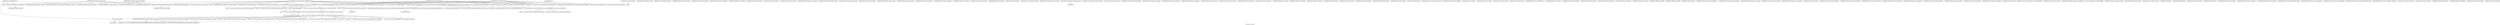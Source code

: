 digraph "Call graph: fix_setforce.ll" {
	label="Call graph: fix_setforce.ll";

	Node0x5605d9e0c8f0 [shape=record,label="{_ZN9LAMMPS_NS11FixSetForceC2EPNS_6LAMMPSEiPPc}"];
	Node0x5605d9e0c8f0 -> Node0x5605d9d22bf0;
	Node0x5605d9e0c8f0 -> Node0x5605d9d21550;
	Node0x5605d9e0c8f0 -> Node0x5605d9da0b10;
	Node0x5605d9e0c8f0 -> Node0x5605d9d22d90;
	Node0x5605d9e0c8f0 -> Node0x5605d9e00b20;
	Node0x5605d9e0c8f0 -> Node0x5605d9d82e40;
	Node0x5605d9e0c8f0 -> Node0x5605d9d20eb0;
	Node0x5605d9e0c8f0 -> Node0x5605d9e0c930;
	Node0x5605d9e0c8f0 -> Node0x5605d9d5a790;
	Node0x5605d9e0c8f0 -> Node0x5605d9d222c0;
	Node0x5605d9e0c8f0 -> Node0x5605d9da0640;
	Node0x5605d9e0c8f0 -> Node0x5605d9e0cbd0;
	Node0x5605d9e0c8f0 -> Node0x5605d9dbe4e0;
	Node0x5605d9e0c8f0 -> Node0x5605d9d21fd0;
	Node0x5605d9d22bf0 [shape=record,label="{_ZN9LAMMPS_NS3FixC2EPNS_6LAMMPSEiPPc}"];
	Node0x5605d9d82e40 [shape=record,label="{_ZN9LAMMPS_NS5utils16missing_cmd_argsERKNSt7__cxx1112basic_stringIcSt11char_traitsIcESaIcEEEiS8_PNS_5ErrorE}"];
	Node0x5605d9d21550 [shape=record,label="{_ZNSaIcEC1Ev}"];
	Node0x5605d9da0b10 [shape=record,label="{_ZNSt7__cxx1112basic_stringIcSt11char_traitsIcESaIcEEC2IS3_EEPKcRKS3_}"];
	Node0x5605d9da0b10 -> Node0x5605d9d22d00;
	Node0x5605d9da0b10 -> Node0x5605d9d21a80;
	Node0x5605d9da0b10 -> Node0x5605d9d574b0;
	Node0x5605d9da0b10 -> Node0x5605d9d3efa0;
	Node0x5605d9da0b10 -> Node0x5605d9d3a5a0;
	Node0x5605d9d455f0 [shape=record,label="{__gxx_personality_v0}"];
	Node0x5605d9d20eb0 [shape=record,label="{_ZNSt7__cxx1112basic_stringIcSt11char_traitsIcESaIcEED1Ev}"];
	Node0x5605d9e0c930 [shape=record,label="{_ZNSaIcED1Ev}"];
	Node0x5605d9d21fd0 [shape=record,label="{_ZN9LAMMPS_NS5utils8strmatchERKNSt7__cxx1112basic_stringIcSt11char_traitsIcESaIcEEES8_}"];
	Node0x5605d9d222c0 [shape=record,label="{_ZN9LAMMPS_NS5utils6strdupERKNSt7__cxx1112basic_stringIcSt11char_traitsIcESaIcEEE}"];
	Node0x5605d9e0cbd0 [shape=record,label="{strcmp}"];
	Node0x5605d9dbe4e0 [shape=record,label="{_ZN9LAMMPS_NS5utils7numericEPKciS2_bPNS_6LAMMPSE}"];
	Node0x5605d9da0640 [shape=record,label="{_ZNK9LAMMPS_NS6Domain16get_region_by_idERKNSt7__cxx1112basic_stringIcSt11char_traitsIcESaIcEEE}"];
	Node0x5605d9d5a790 [shape=record,label="{_ZN9LAMMPS_NS5Error3allIJRPcEEEvRKNSt7__cxx1112basic_stringIcSt11char_traitsIcESaIcEEEiSB_DpOT_}"];
	Node0x5605d9d5a790 -> Node0x5605d9d403e0;
	Node0x5605d9d5a790 -> Node0x5605d9d416e0;
	Node0x5605d9d5a790 -> Node0x5605d9d428a0;
	Node0x5605d9e00b20 [shape=record,label="{_ZN9LAMMPS_NS6Memory6createIdEEPPT_RS4_iiPKc}"];
	Node0x5605d9e00b20 -> Node0x5605d9d44020;
	Node0x5605d9d22d90 [shape=record,label="{_ZN9LAMMPS_NS3FixD2Ev}"];
	Node0x5605d9d45130 [shape=record,label="{_ZN9LAMMPS_NS11FixSetForceD2Ev}"];
	Node0x5605d9d45130 -> Node0x5605d9d457c0;
	Node0x5605d9d45130 -> Node0x5605d9d490a0;
	Node0x5605d9d45130 -> Node0x5605d9d22d90;
	Node0x5605d9d45130 -> Node0x5605d9d47db0;
	Node0x5605d9d457c0 [shape=record,label="{_ZdaPv}"];
	Node0x5605d9d47db0 [shape=record,label="{_ZN9LAMMPS_NS6Memory7destroyIdEEvRPPT_}"];
	Node0x5605d9d47db0 -> Node0x5605d9d4a150;
	Node0x5605d9d490a0 [shape=record,label="{__clang_call_terminate}"];
	Node0x5605d9d490a0 -> Node0x5605d9d4d5c0;
	Node0x5605d9d490a0 -> Node0x5605d9d4eca0;
	Node0x5605d9d4d5c0 [shape=record,label="{__cxa_begin_catch}"];
	Node0x5605d9d4eca0 [shape=record,label="{_ZSt9terminatev}"];
	Node0x5605d9d5e370 [shape=record,label="{_ZN9LAMMPS_NS11FixSetForceD0Ev}"];
	Node0x5605d9d5e370 -> Node0x5605d9d52380;
	Node0x5605d9d67c50 [shape=record,label="{_ZN9LAMMPS_NS3Fix13update_arraysEii}"];
	Node0x5605d9d52380 [shape=record,label="{_ZdlPv}"];
	Node0x5605d9d53050 [shape=record,label="{_ZN9LAMMPS_NS11FixSetForce7setmaskEv}"];
	Node0x5605d9d54270 [shape=record,label="{_ZN9LAMMPS_NS11FixSetForce4initEv}"];
	Node0x5605d9d54270 -> Node0x5605d9d54cc0;
	Node0x5605d9d54270 -> Node0x5605d9d21550;
	Node0x5605d9d54270 -> Node0x5605d9da0b10;
	Node0x5605d9d54270 -> Node0x5605d9e0c930;
	Node0x5605d9d54270 -> Node0x5605d9d20eb0;
	Node0x5605d9d54270 -> Node0x5605d9d5a790;
	Node0x5605d9d54270 -> Node0x5605d9d59200;
	Node0x5605d9d54270 -> Node0x5605d9d58910;
	Node0x5605d9d54270 -> Node0x5605d9d21fd0;
	Node0x5605d9d54270 -> Node0x5605d9da0640;
	Node0x5605d9d54270 -> Node0x5605d9d57690;
	Node0x5605d9d54270 -> Node0x5605d9d57050;
	Node0x5605d9d54cc0 [shape=record,label="{_ZN9LAMMPS_NS8Variable4findEPKc}"];
	Node0x5605d9d57050 [shape=record,label="{_ZN9LAMMPS_NS8Variable10equalstyleEi}"];
	Node0x5605d9d57690 [shape=record,label="{_ZN9LAMMPS_NS8Variable9atomstyleEi}"];
	Node0x5605d9d58910 [shape=record,label="{__dynamic_cast}"];
	Node0x5605d9d59200 [shape=record,label="{_ZN9LAMMPS_NS5Error3allERKNSt7__cxx1112basic_stringIcSt11char_traitsIcESaIcEEEiS8_}"];
	Node0x5605d9d5f790 [shape=record,label="{_ZN9LAMMPS_NS11FixSetForce5setupEi}"];
	Node0x5605d9d5f790 -> Node0x5605d9d21550;
	Node0x5605d9d5f790 -> Node0x5605d9da0b10;
	Node0x5605d9d5f790 -> Node0x5605d9d614f0;
	Node0x5605d9d5f790 -> Node0x5605d9d58910;
	Node0x5605d9d5f790 -> Node0x5605d9d21fd0;
	Node0x5605d9d5f790 -> Node0x5605d9d20eb0;
	Node0x5605d9d5f790 -> Node0x5605d9e0c930;
	Node0x5605d9d5f790 -> Node0x5605d9d603f0;
	Node0x5605d9d9f840 [shape=record,label="{_ZN9LAMMPS_NS3Fix13unpack_borderEiiPd}"];
	Node0x5605d9da0c20 [shape=record,label="{_ZN9LAMMPS_NS3Fix13pack_exchangeEiPd}"];
	Node0x5605d9da0ed0 [shape=record,label="{_ZN9LAMMPS_NS3Fix15unpack_exchangeEiPd}"];
	Node0x5605d9da1740 [shape=record,label="{_ZN9LAMMPS_NS3Fix12pack_restartEiPd}"];
	Node0x5605d9da3b90 [shape=record,label="{_ZN9LAMMPS_NS3Fix14unpack_restartEii}"];
	Node0x5605d9da5520 [shape=record,label="{_ZN9LAMMPS_NS3Fix12size_restartEi}"];
	Node0x5605d9da9030 [shape=record,label="{_ZN9LAMMPS_NS3Fix15maxsize_restartEv}"];
	Node0x5605d9dad810 [shape=record,label="{_ZN9LAMMPS_NS3Fix21setup_pre_force_respaEii}"];
	Node0x5605d9daf360 [shape=record,label="{_ZN9LAMMPS_NS3Fix23initial_integrate_respaEiii}"];
	Node0x5605d9db3540 [shape=record,label="{_ZN9LAMMPS_NS3Fix20post_integrate_respaEii}"];
	Node0x5605d9dbc4d0 [shape=record,label="{_ZN9LAMMPS_NS3Fix15pre_force_respaEiii}"];
	Node0x5605d9dbca10 [shape=record,label="{_ZN9LAMMPS_NS3Fix21final_integrate_respaEii}"];
	Node0x5605d9dfa640 [shape=record,label="{_ZN9LAMMPS_NS3Fix16min_pre_exchangeEv}"];
	Node0x5605d9dc39f0 [shape=record,label="{_ZN9LAMMPS_NS3Fix16min_pre_neighborEv}"];
	Node0x5605d9dc8350 [shape=record,label="{_ZN9LAMMPS_NS3Fix17min_post_neighborEv}"];
	Node0x5605d9dc93d0 [shape=record,label="{_ZN9LAMMPS_NS3Fix13min_pre_forceEi}"];
	Node0x5605d9dcc320 [shape=record,label="{_ZN9LAMMPS_NS3Fix15min_pre_reverseEii}"];
	Node0x5605d9dcdc00 [shape=record,label="{_ZN9LAMMPS_NS3Fix10min_energyEPd}"];
	Node0x5605d9dcfa20 [shape=record,label="{_ZN9LAMMPS_NS3Fix9min_storeEv}"];
	Node0x5605d9d603f0 [shape=record,label="{_ZN9LAMMPS_NS5Respa13copy_flevel_fEi}"];
	Node0x5605d9d614f0 [shape=record,label="{_ZN9LAMMPS_NS5Respa13copy_f_flevelEi}"];
	Node0x5605d9d630e0 [shape=record,label="{_ZN9LAMMPS_NS11FixSetForce9min_setupEi}"];
	Node0x5605d9d677f0 [shape=record,label="{_ZN9LAMMPS_NS11FixSetForce10post_forceEi}"];
	Node0x5605d9d677f0 -> Node0x5605d9d68f70;
	Node0x5605d9d677f0 -> Node0x5605d9d47db0;
	Node0x5605d9d677f0 -> Node0x5605d9e00b20;
	Node0x5605d9d677f0 -> Node0x5605d9d6a0f0;
	Node0x5605d9d677f0 -> Node0x5605d9d6a9d0;
	Node0x5605d9d677f0 -> Node0x5605d9d6bee0;
	Node0x5605d9d677f0 -> Node0x5605d9d6c410;
	Node0x5605d9d677f0 -> Node0x5605d9d6ca20;
	Node0x5605d9d68f70 [shape=record,label="{_ZN9LAMMPS_NS6Region8prematchEv}"];
	Node0x5605d9d6a0f0 [shape=record,label="{_ZN9LAMMPS_NS6Region5matchEddd}"];
	Node0x5605d9d6a9d0 [shape=record,label="{_ZN9LAMMPS_NS6Modify17clearstep_computeEv}"];
	Node0x5605d9d6bee0 [shape=record,label="{_ZN9LAMMPS_NS8Variable13compute_equalEi}"];
	Node0x5605d9d6c410 [shape=record,label="{_ZN9LAMMPS_NS8Variable12compute_atomEiiPdii}"];
	Node0x5605d9d6ca20 [shape=record,label="{_ZN9LAMMPS_NS6Modify15addstep_computeEl}"];
	Node0x5605d9d729f0 [shape=record,label="{_ZN9LAMMPS_NS11FixSetForce16post_force_respaEiii}"];
	Node0x5605d9d729f0 -> Node0x5605d9d68f70;
	Node0x5605d9d729f0 -> Node0x5605d9d6a0f0;
	Node0x5605d9d75190 [shape=record,label="{_ZN9LAMMPS_NS11FixSetForce14min_post_forceEi}"];
	Node0x5605d9d76010 [shape=record,label="{_ZN9LAMMPS_NS11FixSetForce14compute_vectorEi}"];
	Node0x5605d9d76010 -> Node0x5605d9d77110;
	Node0x5605d9d77110 [shape=record,label="{MPI_Allreduce}"];
	Node0x5605d9d78990 [shape=record,label="{_ZN9LAMMPS_NS11FixSetForce12memory_usageEv}"];
	Node0x5605d9d796e0 [shape=record,label="{_ZN9LAMMPS_NS3Fix16post_constructorEv}"];
	Node0x5605d9d7a6a0 [shape=record,label="{_ZN9LAMMPS_NS3Fix9init_listEiPNS_9NeighListE}"];
	Node0x5605d9d7bdc0 [shape=record,label="{_ZN9LAMMPS_NS3Fix18setup_pre_exchangeEv}"];
	Node0x5605d9d7d240 [shape=record,label="{_ZN9LAMMPS_NS3Fix18setup_pre_neighborEv}"];
	Node0x5605d9d7da00 [shape=record,label="{_ZN9LAMMPS_NS3Fix19setup_post_neighborEv}"];
	Node0x5605d9d7f9a0 [shape=record,label="{_ZN9LAMMPS_NS3Fix15setup_pre_forceEi}"];
	Node0x5605d9d80700 [shape=record,label="{_ZN9LAMMPS_NS3Fix17setup_pre_reverseEii}"];
	Node0x5605d9d81a60 [shape=record,label="{_ZN9LAMMPS_NS3Fix17initial_integrateEi}"];
	Node0x5605d9d82f50 [shape=record,label="{_ZN9LAMMPS_NS3Fix14post_integrateEv}"];
	Node0x5605d9d83580 [shape=record,label="{_ZN9LAMMPS_NS3Fix12pre_exchangeEv}"];
	Node0x5605d9d84280 [shape=record,label="{_ZN9LAMMPS_NS3Fix12pre_neighborEv}"];
	Node0x5605d9d87400 [shape=record,label="{_ZN9LAMMPS_NS3Fix13post_neighborEv}"];
	Node0x5605d9d879a0 [shape=record,label="{_ZN9LAMMPS_NS3Fix9pre_forceEi}"];
	Node0x5605d9d88660 [shape=record,label="{_ZN9LAMMPS_NS3Fix11pre_reverseEii}"];
	Node0x5605d9d89ef0 [shape=record,label="{_ZN9LAMMPS_NS3Fix15final_integrateEv}"];
	Node0x5605d9d8d430 [shape=record,label="{_ZN9LAMMPS_NS3Fix15fused_integrateEi}"];
	Node0x5605d9d8e9c0 [shape=record,label="{_ZN9LAMMPS_NS3Fix11end_of_stepEv}"];
	Node0x5605d9d91ea0 [shape=record,label="{_ZN9LAMMPS_NS3Fix8post_runEv}"];
	Node0x5605d9d92e90 [shape=record,label="{_ZN9LAMMPS_NS3Fix13write_restartEP8_IO_FILE}"];
	Node0x5605d9d93d60 [shape=record,label="{_ZN9LAMMPS_NS3Fix18write_restart_fileEPKc}"];
	Node0x5605d9d94ff0 [shape=record,label="{_ZN9LAMMPS_NS3Fix7restartEPc}"];
	Node0x5605d9d960c0 [shape=record,label="{_ZN9LAMMPS_NS3Fix11grow_arraysEi}"];
	Node0x5605d9d97110 [shape=record,label="{_ZN9LAMMPS_NS3Fix11copy_arraysEiii}"];
	Node0x5605d9d98b00 [shape=record,label="{_ZN9LAMMPS_NS3Fix10set_arraysEi}"];
	Node0x5605d9d9b800 [shape=record,label="{_ZN9LAMMPS_NS3Fix12set_moleculeEiiiPdS1_S1_}"];
	Node0x5605d9d9d3e0 [shape=record,label="{_ZN9LAMMPS_NS3Fix11clear_bonusEv}"];
	Node0x5605d9d9ebd0 [shape=record,label="{_ZN9LAMMPS_NS3Fix11pack_borderEiPiPd}"];
	Node0x5605d9dd0b40 [shape=record,label="{_ZN9LAMMPS_NS3Fix14min_clearstoreEv}"];
	Node0x5605d9dd1f90 [shape=record,label="{_ZN9LAMMPS_NS3Fix13min_pushstoreEv}"];
	Node0x5605d9dd2ad0 [shape=record,label="{_ZN9LAMMPS_NS3Fix12min_popstoreEv}"];
	Node0x5605d9dd3fc0 [shape=record,label="{_ZN9LAMMPS_NS3Fix13min_reset_refEv}"];
	Node0x5605d9dd4d20 [shape=record,label="{_ZN9LAMMPS_NS3Fix8min_stepEdPd}"];
	Node0x5605d9de6850 [shape=record,label="{_ZN9LAMMPS_NS3Fix9max_alphaEPd}"];
	Node0x5605d9de7a60 [shape=record,label="{_ZN9LAMMPS_NS3Fix7min_dofEv}"];
	Node0x5605d9de8dd0 [shape=record,label="{_ZN9LAMMPS_NS3Fix17pack_forward_commEiPiPdiS1_}"];
	Node0x5605d9de9e40 [shape=record,label="{_ZN9LAMMPS_NS3Fix19unpack_forward_commEiiPd}"];
	Node0x5605d9deb4a0 [shape=record,label="{_ZN9LAMMPS_NS3Fix22pack_reverse_comm_sizeEii}"];
	Node0x5605d9dec8c0 [shape=record,label="{_ZN9LAMMPS_NS3Fix17pack_reverse_commEiiPd}"];
	Node0x5605d9dedca0 [shape=record,label="{_ZN9LAMMPS_NS3Fix19unpack_reverse_commEiPiPd}"];
	Node0x5605d9deece0 [shape=record,label="{_ZN9LAMMPS_NS3Fix10reset_gridEv}"];
	Node0x5605d9defdf0 [shape=record,label="{_ZN9LAMMPS_NS3Fix17pack_forward_gridEiPviPi}"];
	Node0x5605d9df0af0 [shape=record,label="{_ZN9LAMMPS_NS3Fix19unpack_forward_gridEiPviPi}"];
	Node0x5605d9df1cd0 [shape=record,label="{_ZN9LAMMPS_NS3Fix17pack_reverse_gridEiPviPi}"];
	Node0x5605d9df2950 [shape=record,label="{_ZN9LAMMPS_NS3Fix19unpack_reverse_gridEiPviPi}"];
	Node0x5605d9df3890 [shape=record,label="{_ZN9LAMMPS_NS3Fix15pack_remap_gridEiPviPi}"];
	Node0x5605d9df48d0 [shape=record,label="{_ZN9LAMMPS_NS3Fix17unpack_remap_gridEiPviPi}"];
	Node0x5605d9df5670 [shape=record,label="{_ZN9LAMMPS_NS3Fix16unpack_read_gridEiPc}"];
	Node0x5605d9d30120 [shape=record,label="{_ZN9LAMMPS_NS3Fix15pack_write_gridEiPv}"];
	Node0x5605d9df8510 [shape=record,label="{_ZN9LAMMPS_NS3Fix17unpack_write_gridEiPvPi}"];
	Node0x5605d9df9310 [shape=record,label="{_ZN9LAMMPS_NS3Fix16get_grid_by_nameERKNSt7__cxx1112basic_stringIcSt11char_traitsIcESaIcEEERi}"];
	Node0x5605d9df98f0 [shape=record,label="{_ZN9LAMMPS_NS3Fix17get_grid_by_indexEi}"];
	Node0x5605d9dfb320 [shape=record,label="{_ZN9LAMMPS_NS3Fix20get_griddata_by_nameEiRKNSt7__cxx1112basic_stringIcSt11char_traitsIcESaIcEEERi}"];
	Node0x5605d9dfb5e0 [shape=record,label="{_ZN9LAMMPS_NS3Fix21get_griddata_by_indexEi}"];
	Node0x5605d9dfc9c0 [shape=record,label="{_ZN9LAMMPS_NS3Fix14compute_scalarEv}"];
	Node0x5605d9dfdc80 [shape=record,label="{_ZN9LAMMPS_NS3Fix13compute_arrayEii}"];
	Node0x5605d9dfe700 [shape=record,label="{_ZN9LAMMPS_NS3Fix3dofEi}"];
	Node0x5605d9dff5a0 [shape=record,label="{_ZN9LAMMPS_NS3Fix6deformEi}"];
	Node0x5605d9e00490 [shape=record,label="{_ZN9LAMMPS_NS3Fix12reset_targetEd}"];
	Node0x5605d9dfdf10 [shape=record,label="{_ZN9LAMMPS_NS3Fix8reset_dtEv}"];
	Node0x5605d9dfe5f0 [shape=record,label="{_ZN9LAMMPS_NS3Fix16read_data_headerEPc}"];
	Node0x5605d9e02300 [shape=record,label="{_ZN9LAMMPS_NS3Fix17read_data_sectionEPciS1_i}"];
	Node0x5605d9e03bb0 [shape=record,label="{_ZN9LAMMPS_NS3Fix20read_data_skip_linesEPc}"];
	Node0x5605d9e05000 [shape=record,label="{_ZN9LAMMPS_NS3Fix17write_data_headerEP8_IO_FILEi}"];
	Node0x5605d9e0d080 [shape=record,label="{_ZN9LAMMPS_NS3Fix23write_data_section_sizeEiRiS1_}"];
	Node0x5605d9d52690 [shape=record,label="{_ZN9LAMMPS_NS3Fix23write_data_section_packEiPPd}"];
	Node0x5605d9d2d190 [shape=record,label="{_ZN9LAMMPS_NS3Fix26write_data_section_keywordEiP8_IO_FILE}"];
	Node0x5605d9d46320 [shape=record,label="{_ZN9LAMMPS_NS3Fix18write_data_sectionEiP8_IO_FILEiPPdi}"];
	Node0x5605d9d86620 [shape=record,label="{_ZN9LAMMPS_NS3Fix13zero_momentumEv}"];
	Node0x5605d9d6b120 [shape=record,label="{_ZN9LAMMPS_NS3Fix13zero_rotationEv}"];
	Node0x5605d9e04320 [shape=record,label="{_ZN9LAMMPS_NS3Fix15rebuild_specialEv}"];
	Node0x5605d9df3410 [shape=record,label="{_ZN9LAMMPS_NS3Fix5imageERPiRPPd}"];
	Node0x5605d9d8f570 [shape=record,label="{_ZN9LAMMPS_NS3Fix12modify_paramEiPPc}"];
	Node0x5605d9d566e0 [shape=record,label="{_ZN9LAMMPS_NS3Fix7extractEPKcRi}"];
	Node0x5605d9d22d00 [shape=record,label="{_ZNSt7__cxx1112basic_stringIcSt11char_traitsIcESaIcEE13_M_local_dataEv}"];
	Node0x5605d9d21a80 [shape=record,label="{_ZNSt7__cxx1112basic_stringIcSt11char_traitsIcESaIcEE12_Alloc_hiderC1EPcRKS3_}"];
	Node0x5605d9d3efa0 [shape=record,label="{_ZNSt7__cxx1112basic_stringIcSt11char_traitsIcESaIcEE12_M_constructIPKcEEvT_S8_}"];
	Node0x5605d9d3efa0 -> Node0x5605d9d5a1e0;
	Node0x5605d9d574b0 [shape=record,label="{_ZNSt11char_traitsIcE6lengthEPKc}"];
	Node0x5605d9d574b0 -> Node0x5605d9d6d150;
	Node0x5605d9d574b0 -> Node0x5605d9d830c0;
	Node0x5605d9d3a5a0 [shape=record,label="{_ZNSt7__cxx1112basic_stringIcSt11char_traitsIcESaIcEE12_Alloc_hiderD2Ev}"];
	Node0x5605d9d3a5a0 -> Node0x5605d9d6d910;
	Node0x5605d9d5a1e0 [shape=record,label="{_ZNSt7__cxx1112basic_stringIcSt11char_traitsIcESaIcEE16_M_construct_auxIPKcEEvT_S8_St12__false_type}"];
	Node0x5605d9d5a1e0 -> Node0x5605d9d9a760;
	Node0x5605d9d9a760 [shape=record,label="{_ZNSt7__cxx1112basic_stringIcSt11char_traitsIcESaIcEE12_M_constructIPKcEEvT_S8_St20forward_iterator_tag}"];
	Node0x5605d9d9a760 -> Node0x5605d9d45830;
	Node0x5605d9d9a760 -> Node0x5605d9d6d520;
	Node0x5605d9d9a760 -> Node0x5605d9d7e9e0;
	Node0x5605d9d9a760 -> Node0x5605d9d58200;
	Node0x5605d9d9a760 -> Node0x5605d9d6af40;
	Node0x5605d9d9a760 -> Node0x5605d9d6d7a0;
	Node0x5605d9d9a760 -> Node0x5605d9d523f0;
	Node0x5605d9d9a760 -> Node0x5605d9d46ce0;
	Node0x5605d9d9a760 -> Node0x5605d9d4d5c0;
	Node0x5605d9d9a760 -> Node0x5605d9e19e20;
	Node0x5605d9d9a760 -> Node0x5605d9e19ea0;
	Node0x5605d9d9a760 -> Node0x5605d9e19f20;
	Node0x5605d9d9a760 -> Node0x5605d9e19fa0;
	Node0x5605d9d9a760 -> Node0x5605d9d490a0;
	Node0x5605d9d45830 [shape=record,label="{_ZN9__gnu_cxx17__is_null_pointerIKcEEbPT_}"];
	Node0x5605d9d6d520 [shape=record,label="{_ZSt19__throw_logic_errorPKc}"];
	Node0x5605d9d7e9e0 [shape=record,label="{_ZSt8distanceIPKcENSt15iterator_traitsIT_E15difference_typeES3_S3_}"];
	Node0x5605d9d7e9e0 -> Node0x5605d9e1a020;
	Node0x5605d9d7e9e0 -> Node0x5605d9d36210;
	Node0x5605d9d6af40 [shape=record,label="{_ZNSt7__cxx1112basic_stringIcSt11char_traitsIcESaIcEE7_M_dataEPc}"];
	Node0x5605d9d58200 [shape=record,label="{_ZNSt7__cxx1112basic_stringIcSt11char_traitsIcESaIcEE9_M_createERmm}"];
	Node0x5605d9d6d7a0 [shape=record,label="{_ZNSt7__cxx1112basic_stringIcSt11char_traitsIcESaIcEE11_M_capacityEm}"];
	Node0x5605d9d46ce0 [shape=record,label="{_ZNSt7__cxx1112basic_stringIcSt11char_traitsIcESaIcEE13_S_copy_charsEPcPKcS7_}"];
	Node0x5605d9d523f0 [shape=record,label="{_ZNKSt7__cxx1112basic_stringIcSt11char_traitsIcESaIcEE7_M_dataEv}"];
	Node0x5605d9e19e20 [shape=record,label="{_ZNSt7__cxx1112basic_stringIcSt11char_traitsIcESaIcEE10_M_disposeEv}"];
	Node0x5605d9e19ea0 [shape=record,label="{__cxa_rethrow}"];
	Node0x5605d9e19f20 [shape=record,label="{__cxa_end_catch}"];
	Node0x5605d9e19fa0 [shape=record,label="{_ZNSt7__cxx1112basic_stringIcSt11char_traitsIcESaIcEE13_M_set_lengthEm}"];
	Node0x5605d9d36210 [shape=record,label="{_ZSt10__distanceIPKcENSt15iterator_traitsIT_E15difference_typeES3_S3_St26random_access_iterator_tag}"];
	Node0x5605d9e1a020 [shape=record,label="{_ZSt19__iterator_categoryIPKcENSt15iterator_traitsIT_E17iterator_categoryERKS3_}"];
	Node0x5605d9d6d150 [shape=record,label="{_ZN9__gnu_cxx11char_traitsIcE6lengthEPKc}"];
	Node0x5605d9d6d150 -> Node0x5605d9dea6a0;
	Node0x5605d9d830c0 [shape=record,label="{strlen}"];
	Node0x5605d9dea6a0 [shape=record,label="{_ZN9__gnu_cxx11char_traitsIcE2eqERKcS3_}"];
	Node0x5605d9d6d910 [shape=record,label="{_ZNSaIcED2Ev}"];
	Node0x5605d9d428a0 [shape=record,label="{_ZN9LAMMPS_NS5Error4_allERKNSt7__cxx1112basic_stringIcSt11char_traitsIcESaIcEEEiN3fmt6v9_lmp17basic_string_viewIcEENSA_17basic_format_argsINSA_20basic_format_contextINSA_8appenderEcEEEE}"];
	Node0x5605d9d403e0 [shape=record,label="{_ZN3fmt6v9_lmp17basic_string_viewIcEC2ISt11char_traitsIcESaIcEEERKNSt7__cxx1112basic_stringIcT_T0_EE}"];
	Node0x5605d9d403e0 -> Node0x5605d9d3bdf0;
	Node0x5605d9d403e0 -> Node0x5605d9dcca10;
	Node0x5605d9d416e0 [shape=record,label="{_ZN3fmt6v9_lmp16make_format_argsINS0_20basic_format_contextINS0_8appenderEcEEJRPcEEENS0_16format_arg_storeIT_JDpNSt9remove_cvINSt16remove_referenceIT0_E4typeEE4typeEEEEDpOSB_}"];
	Node0x5605d9d416e0 -> Node0x5605d9e02ee0;
	Node0x5605d9d3bdf0 [shape=record,label="{_ZNKSt7__cxx1112basic_stringIcSt11char_traitsIcESaIcEE4dataEv}"];
	Node0x5605d9dcca10 [shape=record,label="{_ZNKSt7__cxx1112basic_stringIcSt11char_traitsIcESaIcEE4sizeEv}"];
	Node0x5605d9e02ee0 [shape=record,label="{llvm.memcpy.p0.p0.i64}"];
	Node0x5605d9d44020 [shape=record,label="{_ZN9LAMMPS_NS6Memory7smallocElPKc}"];
	Node0x5605d9d4a150 [shape=record,label="{_ZN9LAMMPS_NS6Memory5sfreeEPv}"];
}
